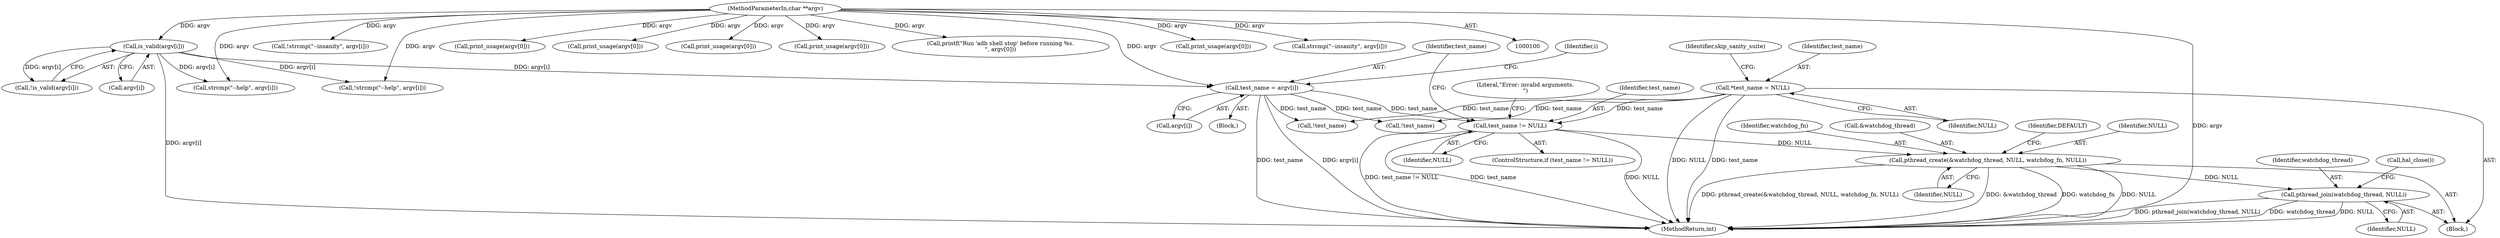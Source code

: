 digraph "0_Android_37c88107679d36c419572732b4af6e18bb2f7dce_5@API" {
"1000297" [label="(Call,pthread_create(&watchdog_thread, NULL, watchdog_fn, NULL))"];
"1000166" [label="(Call,test_name != NULL)"];
"1000179" [label="(Call,test_name = argv[i])"];
"1000151" [label="(Call,is_valid(argv[i]))"];
"1000102" [label="(MethodParameterIn,char **argv)"];
"1000105" [label="(Call,*test_name = NULL)"];
"1000498" [label="(Call,pthread_join(watchdog_thread, NULL))"];
"1000500" [label="(Identifier,NULL)"];
"1000180" [label="(Identifier,test_name)"];
"1000138" [label="(Call,!strcmp(\"--insanity\", argv[i]))"];
"1000105" [label="(Call,*test_name = NULL)"];
"1000110" [label="(Identifier,skip_sanity_suite)"];
"1000103" [label="(Block,)"];
"1000168" [label="(Identifier,NULL)"];
"1000504" [label="(MethodReturn,int)"];
"1000300" [label="(Identifier,NULL)"];
"1000301" [label="(Identifier,watchdog_fn)"];
"1000172" [label="(Call,print_usage(argv[0]))"];
"1000150" [label="(Call,!is_valid(argv[i]))"];
"1000151" [label="(Call,is_valid(argv[i]))"];
"1000206" [label="(Call,print_usage(argv[0]))"];
"1000254" [label="(Call,print_usage(argv[0]))"];
"1000357" [label="(Call,!test_name)"];
"1000106" [label="(Identifier,test_name)"];
"1000165" [label="(ControlStructure,if (test_name != NULL))"];
"1000131" [label="(Call,print_usage(argv[0]))"];
"1000107" [label="(Identifier,NULL)"];
"1000297" [label="(Call,pthread_create(&watchdog_thread, NULL, watchdog_fn, NULL))"];
"1000498" [label="(Call,pthread_join(watchdog_thread, NULL))"];
"1000298" [label="(Call,&watchdog_thread)"];
"1000122" [label="(Block,)"];
"1000305" [label="(Identifier,DEFAULT)"];
"1000187" [label="(Call,printf(\"Run 'adb shell stop' before running %s.\n\", argv[0]))"];
"1000152" [label="(Call,argv[i])"];
"1000427" [label="(Call,!test_name)"];
"1000102" [label="(MethodParameterIn,char **argv)"];
"1000125" [label="(Call,strcmp(\"--help\", argv[i]))"];
"1000158" [label="(Call,print_usage(argv[0]))"];
"1000139" [label="(Call,strcmp(\"--insanity\", argv[i]))"];
"1000167" [label="(Identifier,test_name)"];
"1000171" [label="(Literal,\"Error: invalid arguments.\n\")"];
"1000166" [label="(Call,test_name != NULL)"];
"1000501" [label="(Call,hal_close())"];
"1000499" [label="(Identifier,watchdog_thread)"];
"1000181" [label="(Call,argv[i])"];
"1000302" [label="(Identifier,NULL)"];
"1000121" [label="(Identifier,i)"];
"1000179" [label="(Call,test_name = argv[i])"];
"1000124" [label="(Call,!strcmp(\"--help\", argv[i]))"];
"1000297" -> "1000103"  [label="AST: "];
"1000297" -> "1000302"  [label="CFG: "];
"1000298" -> "1000297"  [label="AST: "];
"1000300" -> "1000297"  [label="AST: "];
"1000301" -> "1000297"  [label="AST: "];
"1000302" -> "1000297"  [label="AST: "];
"1000305" -> "1000297"  [label="CFG: "];
"1000297" -> "1000504"  [label="DDG: &watchdog_thread"];
"1000297" -> "1000504"  [label="DDG: watchdog_fn"];
"1000297" -> "1000504"  [label="DDG: NULL"];
"1000297" -> "1000504"  [label="DDG: pthread_create(&watchdog_thread, NULL, watchdog_fn, NULL)"];
"1000166" -> "1000297"  [label="DDG: NULL"];
"1000297" -> "1000498"  [label="DDG: NULL"];
"1000166" -> "1000165"  [label="AST: "];
"1000166" -> "1000168"  [label="CFG: "];
"1000167" -> "1000166"  [label="AST: "];
"1000168" -> "1000166"  [label="AST: "];
"1000171" -> "1000166"  [label="CFG: "];
"1000180" -> "1000166"  [label="CFG: "];
"1000166" -> "1000504"  [label="DDG: NULL"];
"1000166" -> "1000504"  [label="DDG: test_name != NULL"];
"1000166" -> "1000504"  [label="DDG: test_name"];
"1000179" -> "1000166"  [label="DDG: test_name"];
"1000105" -> "1000166"  [label="DDG: test_name"];
"1000179" -> "1000122"  [label="AST: "];
"1000179" -> "1000181"  [label="CFG: "];
"1000180" -> "1000179"  [label="AST: "];
"1000181" -> "1000179"  [label="AST: "];
"1000121" -> "1000179"  [label="CFG: "];
"1000179" -> "1000504"  [label="DDG: argv[i]"];
"1000179" -> "1000504"  [label="DDG: test_name"];
"1000151" -> "1000179"  [label="DDG: argv[i]"];
"1000102" -> "1000179"  [label="DDG: argv"];
"1000179" -> "1000357"  [label="DDG: test_name"];
"1000179" -> "1000427"  [label="DDG: test_name"];
"1000151" -> "1000150"  [label="AST: "];
"1000151" -> "1000152"  [label="CFG: "];
"1000152" -> "1000151"  [label="AST: "];
"1000150" -> "1000151"  [label="CFG: "];
"1000151" -> "1000504"  [label="DDG: argv[i]"];
"1000151" -> "1000124"  [label="DDG: argv[i]"];
"1000151" -> "1000125"  [label="DDG: argv[i]"];
"1000151" -> "1000150"  [label="DDG: argv[i]"];
"1000102" -> "1000151"  [label="DDG: argv"];
"1000102" -> "1000100"  [label="AST: "];
"1000102" -> "1000504"  [label="DDG: argv"];
"1000102" -> "1000124"  [label="DDG: argv"];
"1000102" -> "1000125"  [label="DDG: argv"];
"1000102" -> "1000131"  [label="DDG: argv"];
"1000102" -> "1000138"  [label="DDG: argv"];
"1000102" -> "1000139"  [label="DDG: argv"];
"1000102" -> "1000158"  [label="DDG: argv"];
"1000102" -> "1000172"  [label="DDG: argv"];
"1000102" -> "1000187"  [label="DDG: argv"];
"1000102" -> "1000206"  [label="DDG: argv"];
"1000102" -> "1000254"  [label="DDG: argv"];
"1000105" -> "1000103"  [label="AST: "];
"1000105" -> "1000107"  [label="CFG: "];
"1000106" -> "1000105"  [label="AST: "];
"1000107" -> "1000105"  [label="AST: "];
"1000110" -> "1000105"  [label="CFG: "];
"1000105" -> "1000504"  [label="DDG: NULL"];
"1000105" -> "1000504"  [label="DDG: test_name"];
"1000105" -> "1000357"  [label="DDG: test_name"];
"1000105" -> "1000427"  [label="DDG: test_name"];
"1000498" -> "1000103"  [label="AST: "];
"1000498" -> "1000500"  [label="CFG: "];
"1000499" -> "1000498"  [label="AST: "];
"1000500" -> "1000498"  [label="AST: "];
"1000501" -> "1000498"  [label="CFG: "];
"1000498" -> "1000504"  [label="DDG: pthread_join(watchdog_thread, NULL)"];
"1000498" -> "1000504"  [label="DDG: watchdog_thread"];
"1000498" -> "1000504"  [label="DDG: NULL"];
}
